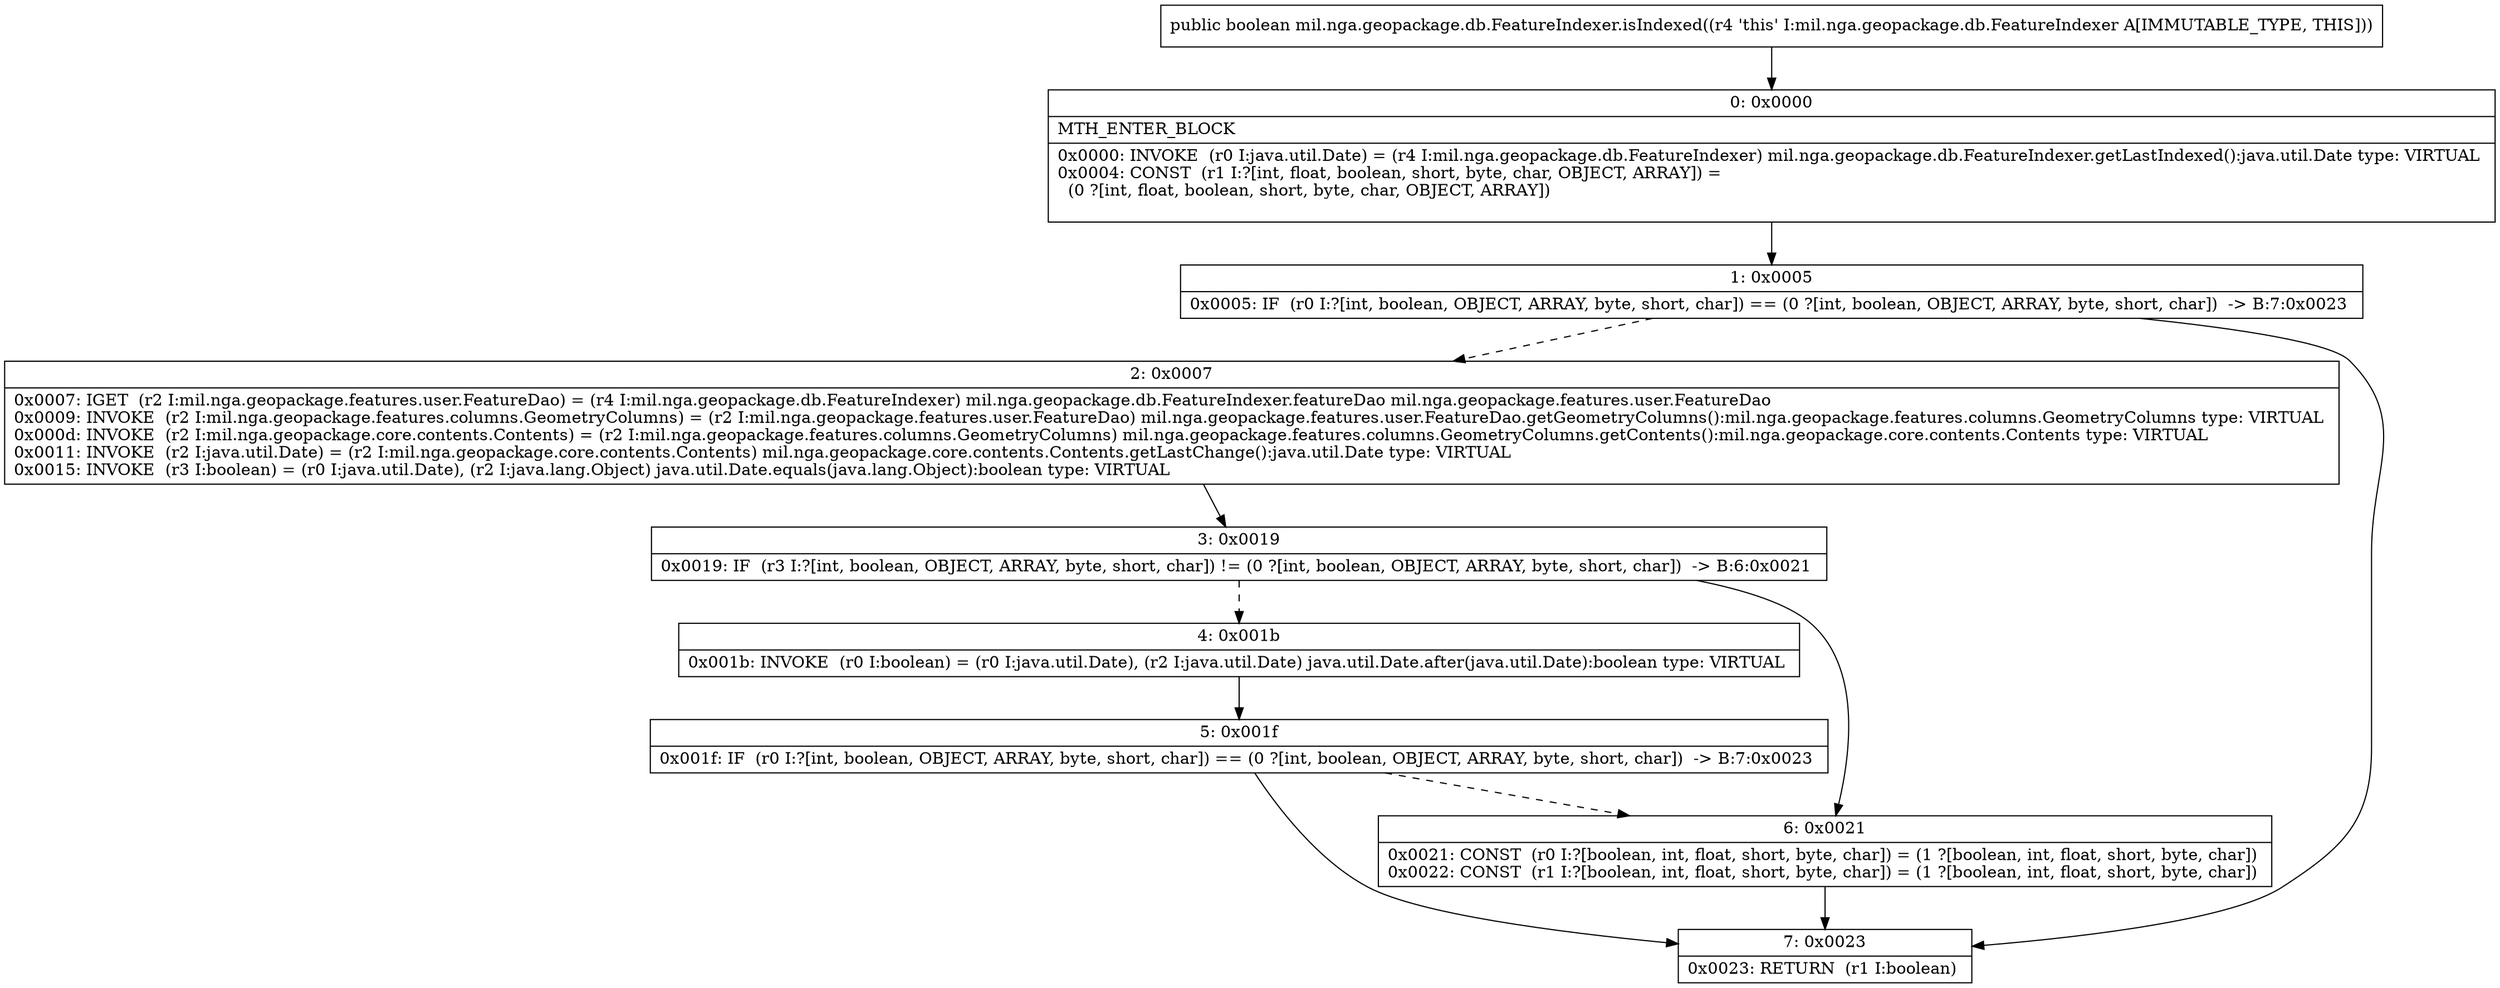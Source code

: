 digraph "CFG formil.nga.geopackage.db.FeatureIndexer.isIndexed()Z" {
Node_0 [shape=record,label="{0\:\ 0x0000|MTH_ENTER_BLOCK\l|0x0000: INVOKE  (r0 I:java.util.Date) = (r4 I:mil.nga.geopackage.db.FeatureIndexer) mil.nga.geopackage.db.FeatureIndexer.getLastIndexed():java.util.Date type: VIRTUAL \l0x0004: CONST  (r1 I:?[int, float, boolean, short, byte, char, OBJECT, ARRAY]) = \l  (0 ?[int, float, boolean, short, byte, char, OBJECT, ARRAY])\l \l}"];
Node_1 [shape=record,label="{1\:\ 0x0005|0x0005: IF  (r0 I:?[int, boolean, OBJECT, ARRAY, byte, short, char]) == (0 ?[int, boolean, OBJECT, ARRAY, byte, short, char])  \-\> B:7:0x0023 \l}"];
Node_2 [shape=record,label="{2\:\ 0x0007|0x0007: IGET  (r2 I:mil.nga.geopackage.features.user.FeatureDao) = (r4 I:mil.nga.geopackage.db.FeatureIndexer) mil.nga.geopackage.db.FeatureIndexer.featureDao mil.nga.geopackage.features.user.FeatureDao \l0x0009: INVOKE  (r2 I:mil.nga.geopackage.features.columns.GeometryColumns) = (r2 I:mil.nga.geopackage.features.user.FeatureDao) mil.nga.geopackage.features.user.FeatureDao.getGeometryColumns():mil.nga.geopackage.features.columns.GeometryColumns type: VIRTUAL \l0x000d: INVOKE  (r2 I:mil.nga.geopackage.core.contents.Contents) = (r2 I:mil.nga.geopackage.features.columns.GeometryColumns) mil.nga.geopackage.features.columns.GeometryColumns.getContents():mil.nga.geopackage.core.contents.Contents type: VIRTUAL \l0x0011: INVOKE  (r2 I:java.util.Date) = (r2 I:mil.nga.geopackage.core.contents.Contents) mil.nga.geopackage.core.contents.Contents.getLastChange():java.util.Date type: VIRTUAL \l0x0015: INVOKE  (r3 I:boolean) = (r0 I:java.util.Date), (r2 I:java.lang.Object) java.util.Date.equals(java.lang.Object):boolean type: VIRTUAL \l}"];
Node_3 [shape=record,label="{3\:\ 0x0019|0x0019: IF  (r3 I:?[int, boolean, OBJECT, ARRAY, byte, short, char]) != (0 ?[int, boolean, OBJECT, ARRAY, byte, short, char])  \-\> B:6:0x0021 \l}"];
Node_4 [shape=record,label="{4\:\ 0x001b|0x001b: INVOKE  (r0 I:boolean) = (r0 I:java.util.Date), (r2 I:java.util.Date) java.util.Date.after(java.util.Date):boolean type: VIRTUAL \l}"];
Node_5 [shape=record,label="{5\:\ 0x001f|0x001f: IF  (r0 I:?[int, boolean, OBJECT, ARRAY, byte, short, char]) == (0 ?[int, boolean, OBJECT, ARRAY, byte, short, char])  \-\> B:7:0x0023 \l}"];
Node_6 [shape=record,label="{6\:\ 0x0021|0x0021: CONST  (r0 I:?[boolean, int, float, short, byte, char]) = (1 ?[boolean, int, float, short, byte, char]) \l0x0022: CONST  (r1 I:?[boolean, int, float, short, byte, char]) = (1 ?[boolean, int, float, short, byte, char]) \l}"];
Node_7 [shape=record,label="{7\:\ 0x0023|0x0023: RETURN  (r1 I:boolean) \l}"];
MethodNode[shape=record,label="{public boolean mil.nga.geopackage.db.FeatureIndexer.isIndexed((r4 'this' I:mil.nga.geopackage.db.FeatureIndexer A[IMMUTABLE_TYPE, THIS])) }"];
MethodNode -> Node_0;
Node_0 -> Node_1;
Node_1 -> Node_2[style=dashed];
Node_1 -> Node_7;
Node_2 -> Node_3;
Node_3 -> Node_4[style=dashed];
Node_3 -> Node_6;
Node_4 -> Node_5;
Node_5 -> Node_6[style=dashed];
Node_5 -> Node_7;
Node_6 -> Node_7;
}

